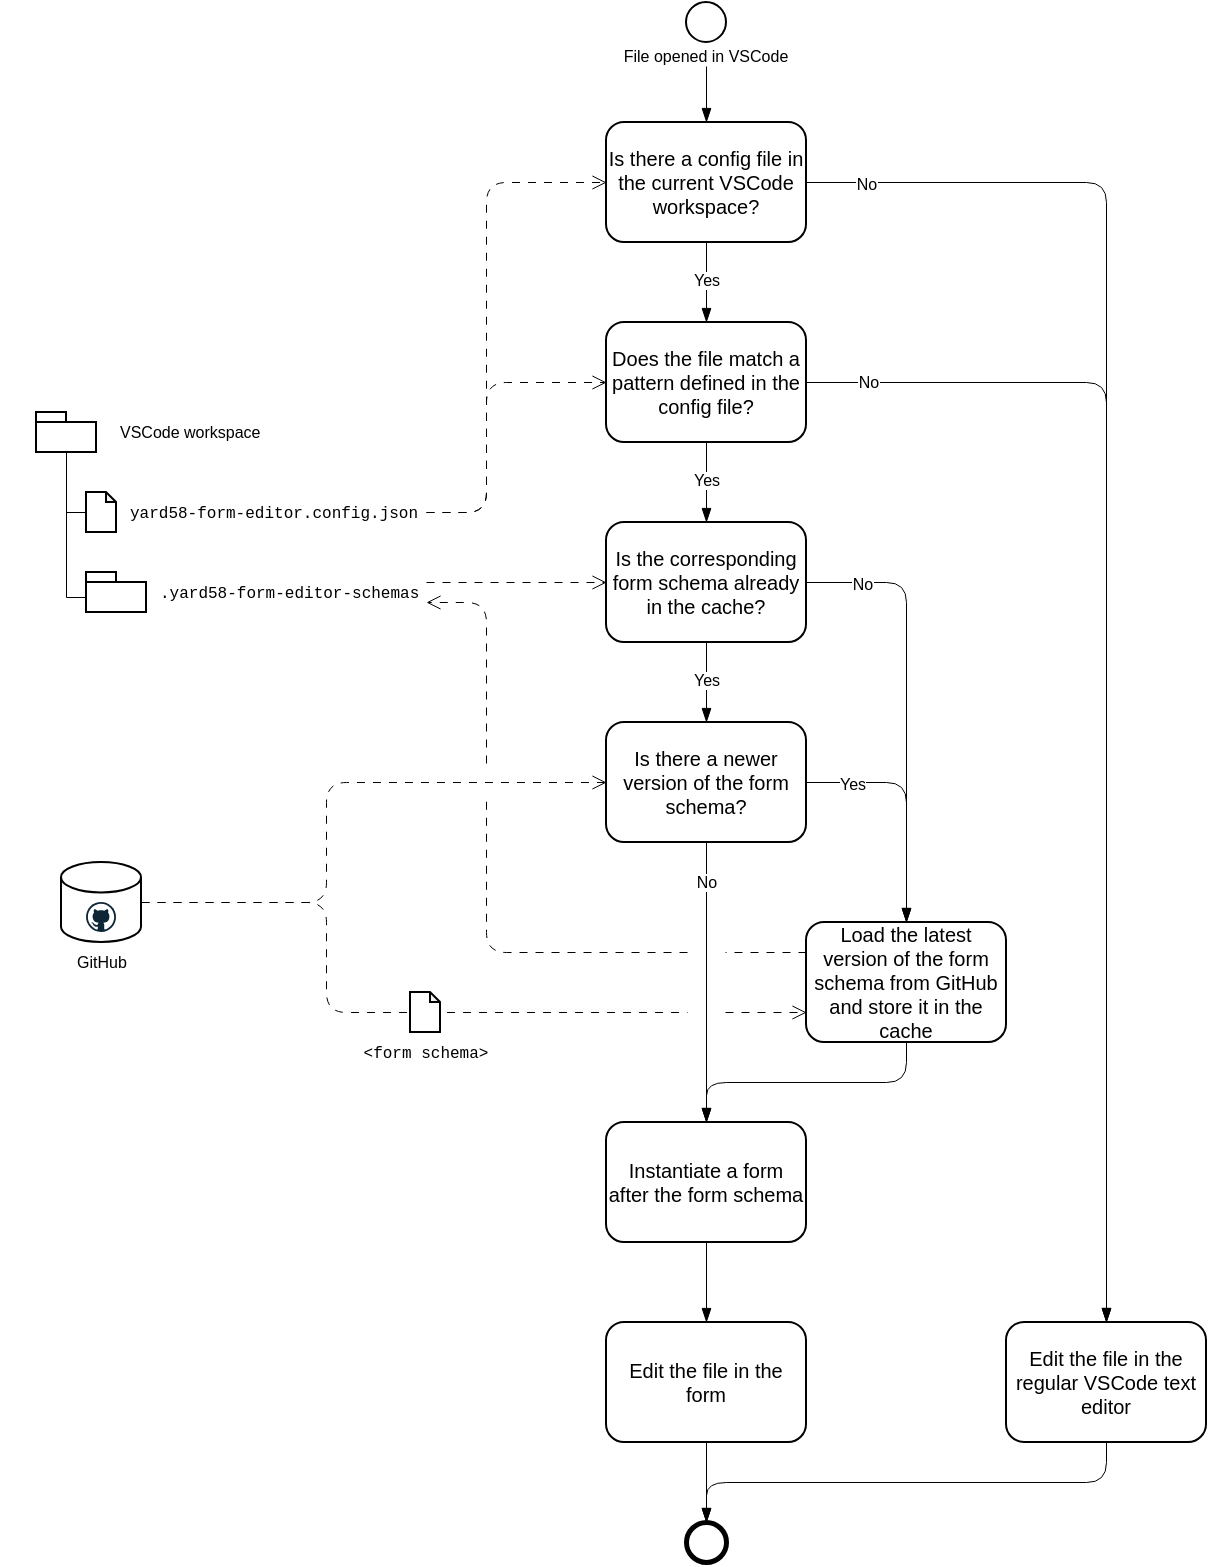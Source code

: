 <mxfile>
    <diagram id="RE0Fzl9ccmViZdRQMi2L" name="Page-1">
        <mxGraphModel dx="974" dy="993" grid="1" gridSize="5" guides="1" tooltips="1" connect="1" arrows="1" fold="1" page="0" pageScale="1" pageWidth="850" pageHeight="1100" background="#ffffff" math="0" shadow="0">
            <root>
                <mxCell id="0"/>
                <mxCell id="1" parent="0"/>
                <mxCell id="2" value="Does the file match a pattern defined in the config file?" style="rounded=1;html=1;fontSize=10;fontStyle=0;whiteSpace=wrap;" vertex="1" parent="1">
                    <mxGeometry x="400" y="-80" width="100" height="60" as="geometry"/>
                </mxCell>
                <mxCell id="3" value="" style="ellipse;whiteSpace=wrap;html=1;aspect=fixed;" vertex="1" parent="1">
                    <mxGeometry x="440" y="-240" width="20" height="20" as="geometry"/>
                </mxCell>
                <mxCell id="4" value="" style="endArrow=blockThin;html=1;exitX=0.5;exitY=1;exitDx=0;exitDy=0;entryX=0.5;entryY=0;entryDx=0;entryDy=0;endFill=1;strokeWidth=0.5;" edge="1" parent="1" source="5" target="24">
                    <mxGeometry width="50" height="50" relative="1" as="geometry">
                        <mxPoint x="465" y="-10" as="sourcePoint"/>
                        <mxPoint x="515" y="-60" as="targetPoint"/>
                    </mxGeometry>
                </mxCell>
                <mxCell id="5" value="File opened in VSCode" style="rounded=0;html=1;fontSize=8;fontStyle=0;whiteSpace=wrap;strokeColor=none;fillColor=none;" vertex="1" parent="1">
                    <mxGeometry x="400" y="-218" width="100" height="10" as="geometry"/>
                </mxCell>
                <mxCell id="7" value="Is the corresponding form schema already in the cache?" style="rounded=1;html=1;fontSize=10;fontStyle=0;whiteSpace=wrap;" vertex="1" parent="1">
                    <mxGeometry x="400" y="20" width="100" height="60" as="geometry"/>
                </mxCell>
                <mxCell id="8" value="Is there a newer version of the form schema?" style="rounded=1;html=1;fontSize=10;fontStyle=0;whiteSpace=wrap;" vertex="1" parent="1">
                    <mxGeometry x="400" y="120" width="100" height="60" as="geometry"/>
                </mxCell>
                <mxCell id="10" value="Load the latest version of the form schema from GitHub and store it in the cache" style="rounded=1;html=1;fontSize=10;fontStyle=0;whiteSpace=wrap;" vertex="1" parent="1">
                    <mxGeometry x="500" y="220" width="100" height="60" as="geometry"/>
                </mxCell>
                <mxCell id="11" value="Instantiate a form after the form schema" style="rounded=1;html=1;fontSize=10;fontStyle=0;whiteSpace=wrap;" vertex="1" parent="1">
                    <mxGeometry x="400" y="320" width="100" height="60" as="geometry"/>
                </mxCell>
                <mxCell id="12" value="Edit the file in the form" style="rounded=1;html=1;fontSize=10;fontStyle=0;whiteSpace=wrap;" vertex="1" parent="1">
                    <mxGeometry x="400" y="420" width="100" height="60" as="geometry"/>
                </mxCell>
                <mxCell id="13" value="Edit the file in the regular VSCode text editor" style="rounded=1;html=1;fontSize=10;fontStyle=0;whiteSpace=wrap;" vertex="1" parent="1">
                    <mxGeometry x="600" y="420" width="100" height="60" as="geometry"/>
                </mxCell>
                <mxCell id="17" value="" style="endArrow=blockThin;html=1;exitX=1;exitY=0.5;exitDx=0;exitDy=0;entryX=0.5;entryY=0;entryDx=0;entryDy=0;endFill=1;strokeWidth=0.5;edgeStyle=orthogonalEdgeStyle;" edge="1" parent="1" source="2" target="13">
                    <mxGeometry width="50" height="50" relative="1" as="geometry">
                        <mxPoint x="460" y="-98" as="sourcePoint"/>
                        <mxPoint x="460" y="-70" as="targetPoint"/>
                    </mxGeometry>
                </mxCell>
                <mxCell id="41" value="&lt;font style=&quot;font-size: 8px;&quot;&gt;No&lt;/font&gt;" style="edgeLabel;html=1;align=center;verticalAlign=middle;resizable=0;points=[];" vertex="1" connectable="0" parent="17">
                    <mxGeometry x="-0.902" y="1" relative="1" as="geometry">
                        <mxPoint as="offset"/>
                    </mxGeometry>
                </mxCell>
                <mxCell id="18" value="" style="endArrow=blockThin;html=1;exitX=1;exitY=0.5;exitDx=0;exitDy=0;entryX=0.5;entryY=0;entryDx=0;entryDy=0;endFill=1;strokeWidth=0.5;edgeStyle=orthogonalEdgeStyle;" edge="1" parent="1" source="7" target="10">
                    <mxGeometry width="50" height="50" relative="1" as="geometry">
                        <mxPoint x="505" y="-45" as="sourcePoint"/>
                        <mxPoint x="595" y="405" as="targetPoint"/>
                        <Array as="points">
                            <mxPoint x="550" y="50"/>
                        </Array>
                    </mxGeometry>
                </mxCell>
                <mxCell id="42" value="&lt;font style=&quot;font-size: 8px;&quot;&gt;No&lt;/font&gt;" style="edgeLabel;html=1;align=center;verticalAlign=middle;resizable=0;points=[];" vertex="1" connectable="0" parent="18">
                    <mxGeometry x="-0.751" y="-1" relative="1" as="geometry">
                        <mxPoint y="-1" as="offset"/>
                    </mxGeometry>
                </mxCell>
                <mxCell id="20" value="" style="endArrow=blockThin;html=1;entryX=0.5;entryY=0;entryDx=0;entryDy=0;endFill=1;strokeWidth=0.5;exitX=1;exitY=0.5;exitDx=0;exitDy=0;edgeStyle=orthogonalEdgeStyle;" edge="1" parent="1" source="8" target="10">
                    <mxGeometry width="50" height="50" relative="1" as="geometry">
                        <mxPoint x="455" y="85" as="sourcePoint"/>
                        <mxPoint x="455" y="125" as="targetPoint"/>
                    </mxGeometry>
                </mxCell>
                <mxCell id="43" value="&lt;font style=&quot;font-size: 8px;&quot;&gt;Yes&lt;/font&gt;" style="edgeLabel;html=1;align=center;verticalAlign=middle;resizable=0;points=[];" vertex="1" connectable="0" parent="20">
                    <mxGeometry x="-0.613" relative="1" as="geometry">
                        <mxPoint as="offset"/>
                    </mxGeometry>
                </mxCell>
                <mxCell id="22" value="" style="endArrow=blockThin;html=1;entryX=0.5;entryY=0;entryDx=0;entryDy=0;endFill=1;strokeWidth=0.5;exitX=0.5;exitY=1;exitDx=0;exitDy=0;edgeStyle=orthogonalEdgeStyle;" edge="1" parent="1" source="13" target="29">
                    <mxGeometry width="50" height="50" relative="1" as="geometry">
                        <mxPoint x="455" y="185" as="sourcePoint"/>
                        <mxPoint x="545" y="225" as="targetPoint"/>
                    </mxGeometry>
                </mxCell>
                <mxCell id="24" value="Is there a config file in the current VSCode workspace?" style="rounded=1;html=1;fontSize=10;fontStyle=0;whiteSpace=wrap;" vertex="1" parent="1">
                    <mxGeometry x="400" y="-180" width="100" height="60" as="geometry"/>
                </mxCell>
                <mxCell id="26" value="" style="endArrow=blockThin;html=1;entryX=0.5;entryY=0;entryDx=0;entryDy=0;endFill=1;strokeWidth=0.5;exitX=0.5;exitY=1;exitDx=0;exitDy=0;" edge="1" parent="1" source="24" target="2">
                    <mxGeometry width="50" height="50" relative="1" as="geometry">
                        <mxPoint x="455" y="-15" as="sourcePoint"/>
                        <mxPoint x="455" y="25" as="targetPoint"/>
                    </mxGeometry>
                </mxCell>
                <mxCell id="27" value="Yes" style="edgeLabel;html=1;align=center;verticalAlign=middle;resizable=0;points=[];fontSize=8;" vertex="1" connectable="0" parent="26">
                    <mxGeometry x="-0.054" y="1" relative="1" as="geometry">
                        <mxPoint x="-1" as="offset"/>
                    </mxGeometry>
                </mxCell>
                <mxCell id="28" value="" style="endArrow=blockThin;html=1;exitX=1;exitY=0.5;exitDx=0;exitDy=0;entryX=0.5;entryY=0;entryDx=0;entryDy=0;endFill=1;strokeWidth=0.5;edgeStyle=orthogonalEdgeStyle;" edge="1" parent="1" source="24" target="13">
                    <mxGeometry width="50" height="50" relative="1" as="geometry">
                        <mxPoint x="505" y="-45" as="sourcePoint"/>
                        <mxPoint x="655" y="425" as="targetPoint"/>
                    </mxGeometry>
                </mxCell>
                <mxCell id="40" value="&lt;font style=&quot;font-size: 8px;&quot;&gt;No&lt;/font&gt;" style="edgeLabel;html=1;align=center;verticalAlign=middle;resizable=0;points=[];" vertex="1" connectable="0" parent="28">
                    <mxGeometry x="-0.916" relative="1" as="geometry">
                        <mxPoint as="offset"/>
                    </mxGeometry>
                </mxCell>
                <mxCell id="29" value="" style="ellipse;whiteSpace=wrap;html=1;aspect=fixed;strokeWidth=2.5;" vertex="1" parent="1">
                    <mxGeometry x="440" y="520" width="20" height="20" as="geometry"/>
                </mxCell>
                <mxCell id="30" value="" style="endArrow=blockThin;html=1;endFill=1;strokeWidth=0.5;entryX=0.5;entryY=0;entryDx=0;entryDy=0;exitX=0.5;exitY=1;exitDx=0;exitDy=0;" edge="1" parent="1" source="11" target="12">
                    <mxGeometry width="50" height="50" relative="1" as="geometry">
                        <mxPoint x="455" y="370" as="sourcePoint"/>
                        <mxPoint x="455" y="325" as="targetPoint"/>
                    </mxGeometry>
                </mxCell>
                <mxCell id="31" value="" style="endArrow=blockThin;html=1;endFill=1;strokeWidth=0.5;entryX=0.5;entryY=0;entryDx=0;entryDy=0;exitX=0.5;exitY=1;exitDx=0;exitDy=0;" edge="1" parent="1" source="12" target="29">
                    <mxGeometry width="50" height="50" relative="1" as="geometry">
                        <mxPoint x="455" y="385" as="sourcePoint"/>
                        <mxPoint x="455" y="425" as="targetPoint"/>
                    </mxGeometry>
                </mxCell>
                <mxCell id="32" value="" style="endArrow=blockThin;html=1;endFill=1;strokeWidth=0.5;edgeStyle=orthogonalEdgeStyle;exitX=0.5;exitY=1;exitDx=0;exitDy=0;entryX=0.5;entryY=0;entryDx=0;entryDy=0;" edge="1" parent="1" source="10" target="11">
                    <mxGeometry width="50" height="50" relative="1" as="geometry">
                        <mxPoint x="555" y="285" as="sourcePoint"/>
                        <mxPoint x="450" y="315" as="targetPoint"/>
                    </mxGeometry>
                </mxCell>
                <mxCell id="34" value="" style="endArrow=blockThin;html=1;entryX=0.5;entryY=0;entryDx=0;entryDy=0;endFill=1;strokeWidth=0.5;exitX=0.5;exitY=1;exitDx=0;exitDy=0;" edge="1" parent="1" source="2" target="7">
                    <mxGeometry width="50" height="50" relative="1" as="geometry">
                        <mxPoint x="449.79" y="-20" as="sourcePoint"/>
                        <mxPoint x="449.79" y="20" as="targetPoint"/>
                    </mxGeometry>
                </mxCell>
                <mxCell id="35" value="Yes" style="edgeLabel;html=1;align=center;verticalAlign=middle;resizable=0;points=[];fontSize=8;" vertex="1" connectable="0" parent="34">
                    <mxGeometry x="-0.054" y="1" relative="1" as="geometry">
                        <mxPoint x="-1" as="offset"/>
                    </mxGeometry>
                </mxCell>
                <mxCell id="36" value="" style="endArrow=blockThin;html=1;entryX=0.5;entryY=0;entryDx=0;entryDy=0;endFill=1;strokeWidth=0.5;exitX=0.5;exitY=1;exitDx=0;exitDy=0;" edge="1" parent="1" source="7" target="8">
                    <mxGeometry width="50" height="50" relative="1" as="geometry">
                        <mxPoint x="449.79" y="80" as="sourcePoint"/>
                        <mxPoint x="449.79" y="120" as="targetPoint"/>
                    </mxGeometry>
                </mxCell>
                <mxCell id="37" value="Yes" style="edgeLabel;html=1;align=center;verticalAlign=middle;resizable=0;points=[];fontSize=8;" vertex="1" connectable="0" parent="36">
                    <mxGeometry x="-0.054" y="1" relative="1" as="geometry">
                        <mxPoint x="-1" as="offset"/>
                    </mxGeometry>
                </mxCell>
                <mxCell id="38" value="" style="endArrow=blockThin;html=1;entryX=0.5;entryY=0;entryDx=0;entryDy=0;endFill=1;strokeWidth=0.5;exitX=0.5;exitY=1;exitDx=0;exitDy=0;" edge="1" parent="1" source="8" target="11">
                    <mxGeometry width="50" height="50" relative="1" as="geometry">
                        <mxPoint x="449.79" y="180" as="sourcePoint"/>
                        <mxPoint x="449.79" y="220" as="targetPoint"/>
                    </mxGeometry>
                </mxCell>
                <mxCell id="39" value="No" style="edgeLabel;html=1;align=center;verticalAlign=middle;resizable=0;points=[];fontSize=8;" vertex="1" connectable="0" parent="38">
                    <mxGeometry x="-0.054" y="1" relative="1" as="geometry">
                        <mxPoint x="-1" y="-46" as="offset"/>
                    </mxGeometry>
                </mxCell>
                <mxCell id="44" value="" style="shape=cylinder3;whiteSpace=wrap;html=1;boundedLbl=1;backgroundOutline=1;size=7.6;" vertex="1" parent="1">
                    <mxGeometry x="127.5" y="190" width="40" height="40" as="geometry"/>
                </mxCell>
                <mxCell id="45" value="GitHub" style="rounded=0;html=1;fontSize=8;fontStyle=0;whiteSpace=wrap;strokeColor=none;fillColor=none;" vertex="1" parent="1">
                    <mxGeometry x="97.5" y="235" width="100" height="10" as="geometry"/>
                </mxCell>
                <mxCell id="46" value="" style="dashed=0;outlineConnect=0;html=1;align=center;labelPosition=center;verticalLabelPosition=bottom;verticalAlign=top;shape=mxgraph.weblogos.github" vertex="1" parent="1">
                    <mxGeometry x="140" y="210" width="15" height="15" as="geometry"/>
                </mxCell>
                <mxCell id="47" value="" style="shape=folder;fontStyle=1;tabWidth=15;tabHeight=5;tabPosition=left;html=1;boundedLbl=1;whiteSpace=wrap;" vertex="1" parent="1">
                    <mxGeometry x="115" y="-35" width="30" height="20" as="geometry"/>
                </mxCell>
                <mxCell id="48" value="" style="shape=note;whiteSpace=wrap;html=1;backgroundOutline=1;darkOpacity=0.05;size=5;" vertex="1" parent="1">
                    <mxGeometry x="140" y="5" width="15" height="20" as="geometry"/>
                </mxCell>
                <mxCell id="49" value="&lt;font face=&quot;Courier New&quot;&gt;yard58-form-editor.config.json&lt;/font&gt;" style="rounded=0;html=1;fontSize=8;fontStyle=0;whiteSpace=wrap;strokeColor=none;fillColor=none;align=left;" vertex="1" parent="1">
                    <mxGeometry x="160" y="5" width="150" height="20" as="geometry"/>
                </mxCell>
                <mxCell id="51" value="VSCode workspace" style="rounded=0;html=1;fontSize=8;fontStyle=0;whiteSpace=wrap;strokeColor=none;fillColor=none;align=left;" vertex="1" parent="1">
                    <mxGeometry x="155" y="-35" width="100" height="20" as="geometry"/>
                </mxCell>
                <mxCell id="52" value="" style="endArrow=none;html=1;entryX=0;entryY=0.5;entryDx=0;entryDy=0;endFill=0;strokeWidth=0.5;exitX=0.5;exitY=1;exitDx=0;exitDy=0;exitPerimeter=0;entryPerimeter=0;edgeStyle=orthogonalEdgeStyle;rounded=0;curved=0;" edge="1" parent="1" source="47" target="48">
                    <mxGeometry width="50" height="50" relative="1" as="geometry">
                        <mxPoint x="430" y="50" as="sourcePoint"/>
                        <mxPoint x="430" y="90" as="targetPoint"/>
                    </mxGeometry>
                </mxCell>
                <mxCell id="54" value="" style="endArrow=none;html=1;entryX=0;entryY=0;entryDx=0;entryDy=12.5;endFill=0;strokeWidth=0.5;entryPerimeter=0;edgeStyle=orthogonalEdgeStyle;rounded=0;curved=0;exitX=0.5;exitY=1;exitDx=0;exitDy=0;exitPerimeter=0;" edge="1" parent="1" source="47" target="56">
                    <mxGeometry width="50" height="50" relative="1" as="geometry">
                        <mxPoint x="135" y="-10" as="sourcePoint"/>
                        <mxPoint x="145" y="20" as="targetPoint"/>
                    </mxGeometry>
                </mxCell>
                <mxCell id="56" value="" style="shape=folder;fontStyle=1;tabWidth=15;tabHeight=5;tabPosition=left;html=1;boundedLbl=1;whiteSpace=wrap;" vertex="1" parent="1">
                    <mxGeometry x="140" y="45" width="30" height="20" as="geometry"/>
                </mxCell>
                <mxCell id="57" value="&lt;font face=&quot;Courier New&quot;&gt;.yard58-form-editor-schemas&lt;/font&gt;" style="rounded=0;html=1;fontSize=8;fontStyle=0;whiteSpace=wrap;strokeColor=none;fillColor=none;align=left;" vertex="1" parent="1">
                    <mxGeometry x="175" y="45" width="135" height="20" as="geometry"/>
                </mxCell>
                <mxCell id="58" value="" style="endArrow=open;html=1;endFill=0;strokeWidth=0.5;edgeStyle=orthogonalEdgeStyle;exitX=1;exitY=0.5;exitDx=0;exitDy=0;entryX=0;entryY=0.5;entryDx=0;entryDy=0;dashed=1;dashPattern=8 8;" edge="1" parent="1" source="49" target="2">
                    <mxGeometry width="50" height="50" relative="1" as="geometry">
                        <mxPoint x="555" y="285" as="sourcePoint"/>
                        <mxPoint x="455" y="325" as="targetPoint"/>
                        <Array as="points">
                            <mxPoint x="340" y="15"/>
                            <mxPoint x="340" y="-50"/>
                        </Array>
                    </mxGeometry>
                </mxCell>
                <mxCell id="59" value="" style="endArrow=open;html=1;endFill=0;strokeWidth=0.5;edgeStyle=orthogonalEdgeStyle;exitX=1;exitY=0.5;exitDx=0;exitDy=0;entryX=0;entryY=0.5;entryDx=0;entryDy=0;dashed=1;dashPattern=8 8;" edge="1" parent="1" source="49" target="24">
                    <mxGeometry width="50" height="50" relative="1" as="geometry">
                        <mxPoint x="260" y="95" as="sourcePoint"/>
                        <mxPoint x="405" y="-45" as="targetPoint"/>
                        <Array as="points">
                            <mxPoint x="340" y="15"/>
                            <mxPoint x="340" y="-150"/>
                        </Array>
                    </mxGeometry>
                </mxCell>
                <mxCell id="60" value="" style="endArrow=open;html=1;endFill=0;strokeWidth=0.5;edgeStyle=orthogonalEdgeStyle;exitX=1;exitY=0.25;exitDx=0;exitDy=0;dashed=1;dashPattern=8 8;entryX=0;entryY=0.5;entryDx=0;entryDy=0;" edge="1" parent="1" source="57" target="7">
                    <mxGeometry width="50" height="50" relative="1" as="geometry">
                        <mxPoint x="260" y="95" as="sourcePoint"/>
                        <mxPoint x="380" y="45" as="targetPoint"/>
                    </mxGeometry>
                </mxCell>
                <mxCell id="61" value="" style="endArrow=open;html=1;endFill=0;strokeWidth=0.5;edgeStyle=orthogonalEdgeStyle;exitX=1;exitY=0.5;exitDx=0;exitDy=0;dashed=1;dashPattern=8 8;entryX=0;entryY=0.5;entryDx=0;entryDy=0;exitPerimeter=0;jumpStyle=gap;jumpSize=20;" edge="1" parent="1" source="44" target="8">
                    <mxGeometry width="50" height="50" relative="1" as="geometry">
                        <mxPoint x="260" y="130" as="sourcePoint"/>
                        <mxPoint x="405" y="55" as="targetPoint"/>
                        <Array as="points">
                            <mxPoint x="260" y="210"/>
                            <mxPoint x="260" y="150"/>
                        </Array>
                    </mxGeometry>
                </mxCell>
                <mxCell id="62" value="" style="endArrow=open;html=1;endFill=0;strokeWidth=0.5;edgeStyle=orthogonalEdgeStyle;exitX=1;exitY=0.5;exitDx=0;exitDy=0;dashed=1;dashPattern=8 8;entryX=0;entryY=0.75;entryDx=0;entryDy=0;exitPerimeter=0;jumpStyle=gap;jumpSize=20;" edge="1" parent="1" source="44" target="10">
                    <mxGeometry width="50" height="50" relative="1" as="geometry">
                        <mxPoint x="118" y="235" as="sourcePoint"/>
                        <mxPoint x="405" y="155" as="targetPoint"/>
                        <Array as="points">
                            <mxPoint x="260" y="210"/>
                            <mxPoint x="260" y="265"/>
                        </Array>
                    </mxGeometry>
                </mxCell>
                <mxCell id="63" value="" style="endArrow=open;html=1;endFill=0;strokeWidth=0.5;edgeStyle=orthogonalEdgeStyle;exitX=0;exitY=0.25;exitDx=0;exitDy=0;dashed=1;dashPattern=8 8;entryX=1;entryY=0.75;entryDx=0;entryDy=0;jumpStyle=gap;jumpSize=20;" edge="1" parent="1" source="10" target="57">
                    <mxGeometry width="50" height="50" relative="1" as="geometry">
                        <mxPoint x="118" y="235" as="sourcePoint"/>
                        <mxPoint x="505" y="240" as="targetPoint"/>
                        <Array as="points">
                            <mxPoint x="340" y="235"/>
                            <mxPoint x="340" y="60"/>
                        </Array>
                    </mxGeometry>
                </mxCell>
                <mxCell id="66" value="" style="shape=note;whiteSpace=wrap;html=1;backgroundOutline=1;darkOpacity=0.05;size=5;" vertex="1" parent="1">
                    <mxGeometry x="302" y="255" width="15" height="20" as="geometry"/>
                </mxCell>
                <mxCell id="67" value="&lt;font face=&quot;Courier New&quot;&gt;&amp;lt;form schema&amp;gt;&lt;/font&gt;" style="rounded=0;html=1;fontSize=8;fontStyle=0;whiteSpace=wrap;strokeColor=none;fillColor=none;align=center;" vertex="1" parent="1">
                    <mxGeometry x="234.5" y="275" width="150" height="20" as="geometry"/>
                </mxCell>
            </root>
        </mxGraphModel>
    </diagram>
</mxfile>